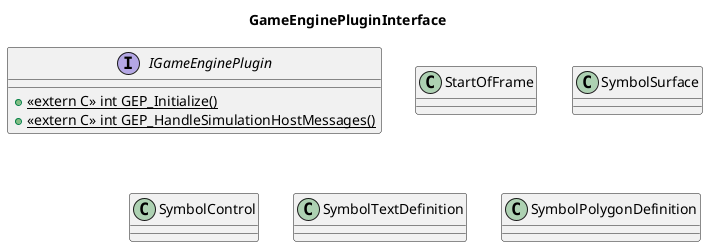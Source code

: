 @startuml

title "GameEnginePluginInterface"

interface "IGameEnginePlugin"  as IGEP {
    + {static} <<extern C>> int GEP_Initialize()
    + {static} <<extern C>> int GEP_HandleSimulationHostMessages()

}

class "StartOfFrame" {

}

class "SymbolSurface" {

}

class "SymbolControl" {

}

class "SymbolTextDefinition" {

}

class "SymbolPolygonDefinition" {
    
}

@enduml